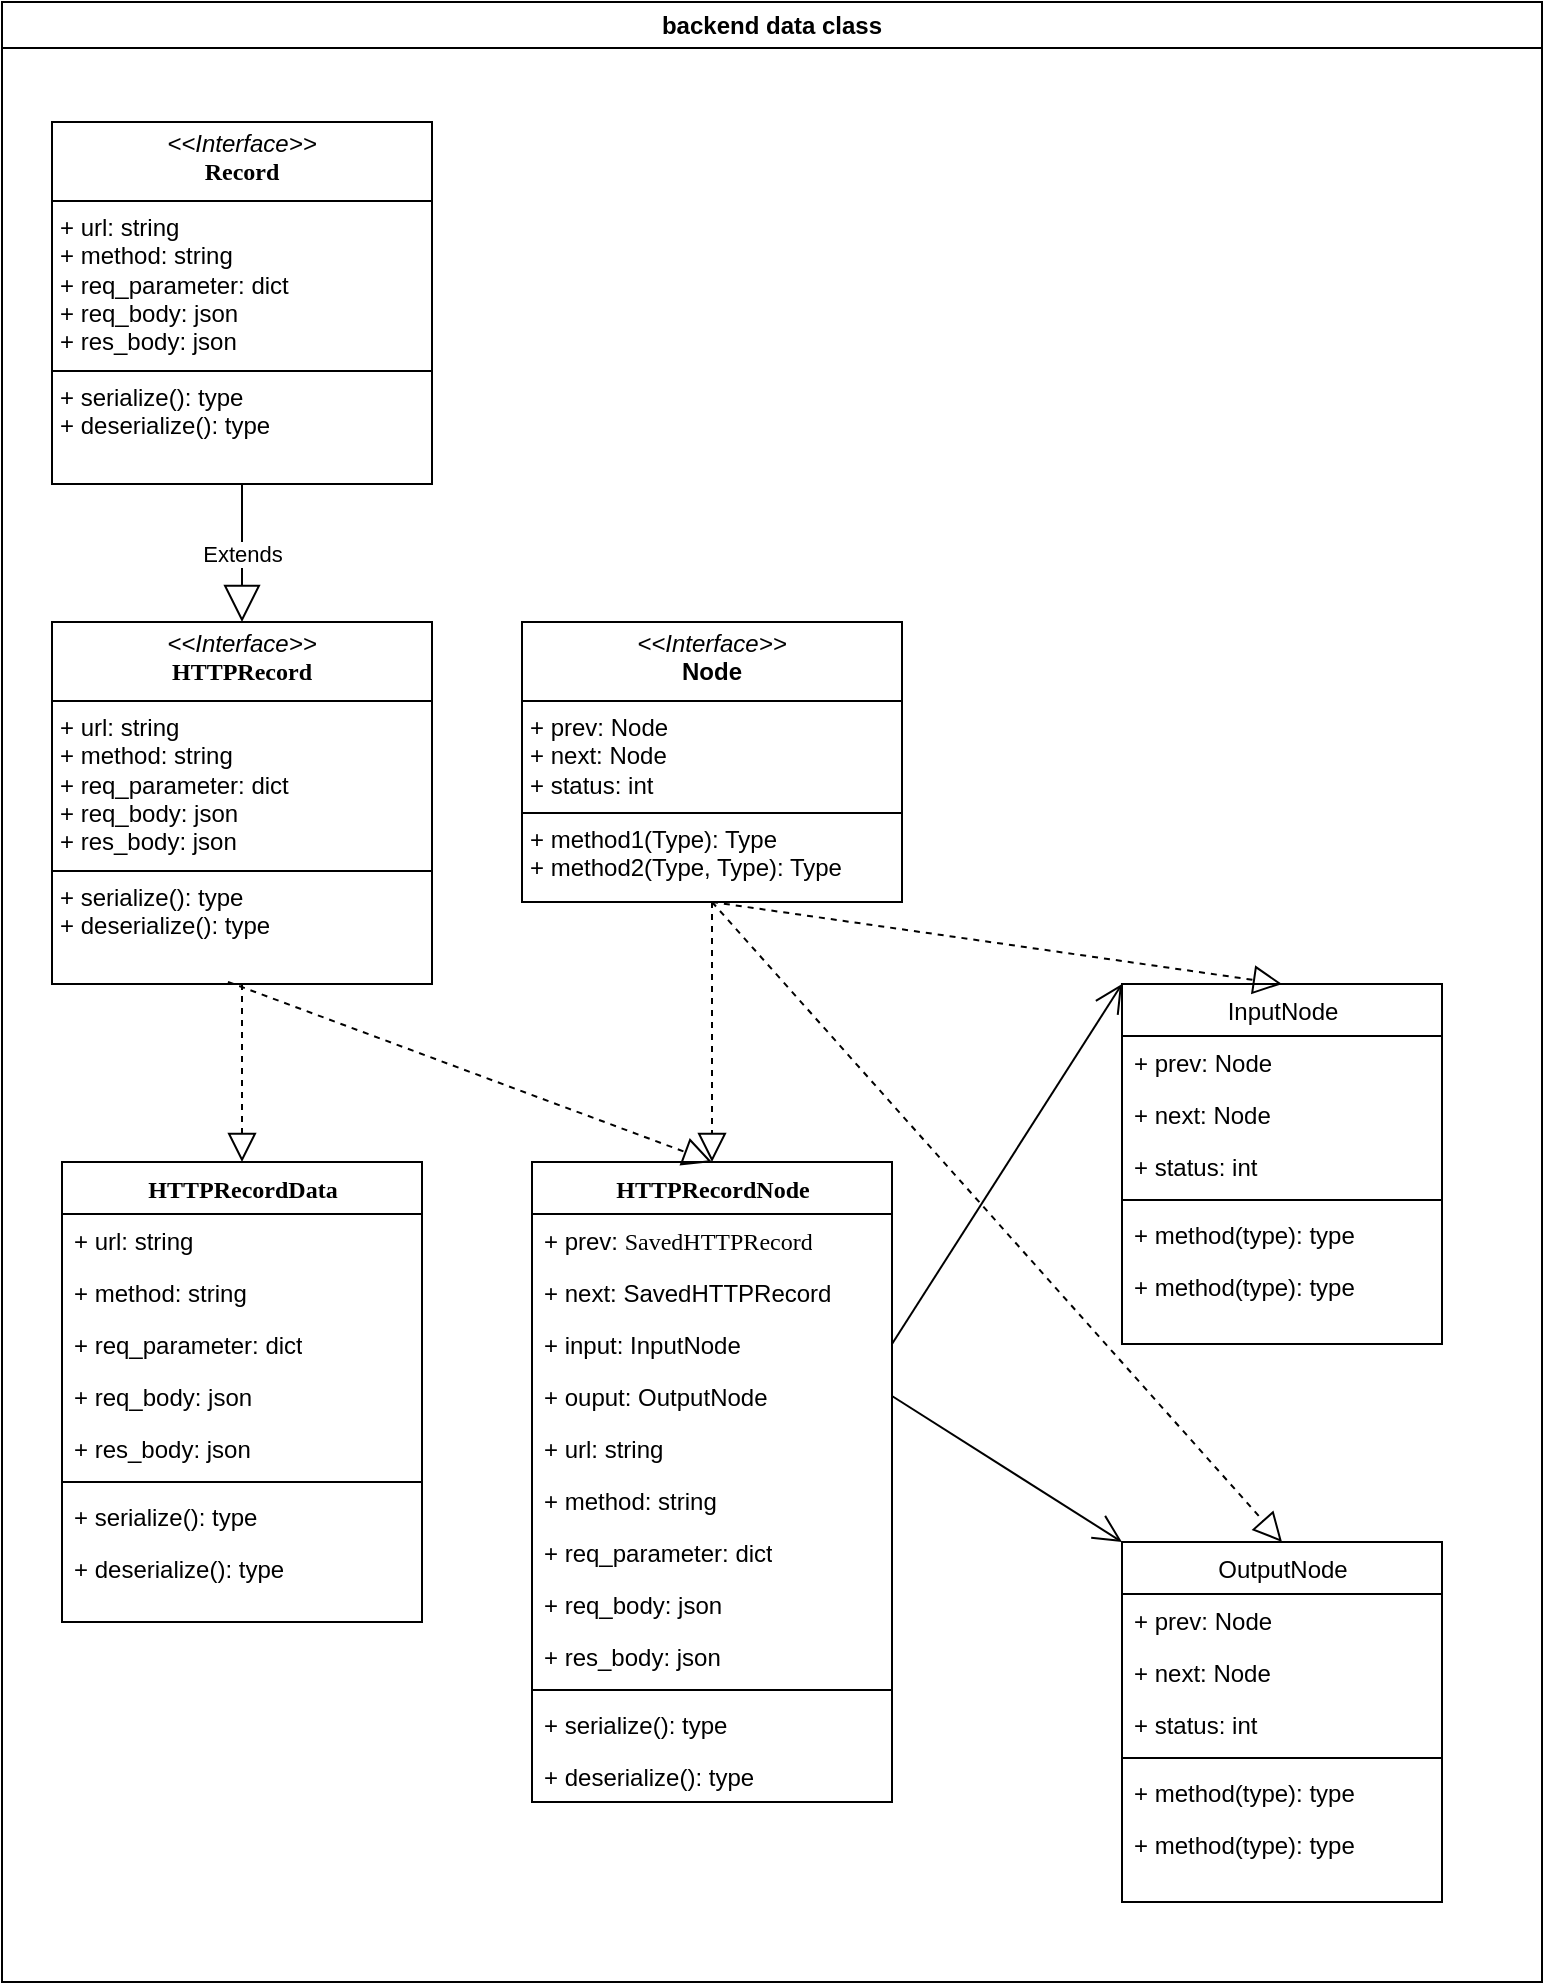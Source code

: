 <mxfile version="24.7.14">
  <diagram name="Page-1" id="9f46799a-70d6-7492-0946-bef42562c5a5">
    <mxGraphModel dx="1386" dy="799" grid="1" gridSize="10" guides="1" tooltips="1" connect="1" arrows="1" fold="1" page="1" pageScale="1" pageWidth="1100" pageHeight="850" background="none" math="0" shadow="0">
      <root>
        <mxCell id="0" />
        <mxCell id="1" parent="0" />
        <mxCell id="78961159f06e98e8-122" style="edgeStyle=elbowEdgeStyle;html=1;labelBackgroundColor=none;startFill=0;startSize=8;endArrow=open;endFill=0;endSize=16;fontFamily=Verdana;fontSize=12;elbow=vertical;dashed=1;" parent="1" edge="1">
          <mxGeometry relative="1" as="geometry">
            <mxPoint x="895" y="185.233" as="targetPoint" />
          </mxGeometry>
        </mxCell>
        <mxCell id="_w2BumWCoWQ2O7SPJMjp-106" value="backend data class" style="swimlane;whiteSpace=wrap;html=1;" parent="1" vertex="1">
          <mxGeometry x="50" y="50" width="770" height="990" as="geometry">
            <mxRectangle x="50" y="50" width="140" height="30" as="alternateBounds" />
          </mxGeometry>
        </mxCell>
        <mxCell id="_w2BumWCoWQ2O7SPJMjp-33" value="&lt;p style=&quot;margin:0px;margin-top:4px;text-align:center;&quot;&gt;&lt;i&gt;&amp;lt;&amp;lt;Interface&amp;gt;&amp;gt;&lt;/i&gt;&lt;br&gt;&lt;span style=&quot;font-family: Verdana; font-weight: 700; text-wrap: nowrap;&quot;&gt;Record&lt;/span&gt;&lt;br&gt;&lt;/p&gt;&lt;hr size=&quot;1&quot; style=&quot;border-style:solid;&quot;&gt;&lt;p style=&quot;margin:0px;margin-left:4px;&quot;&gt;+ url: string&lt;br&gt;+ method: string&lt;br&gt;&lt;/p&gt;&lt;p style=&quot;margin:0px;margin-left:4px;&quot;&gt;+ req_parameter: dict&lt;br&gt;&lt;/p&gt;&lt;p style=&quot;margin:0px;margin-left:4px;&quot;&gt;+ req_body: json&lt;br&gt;&lt;/p&gt;&lt;p style=&quot;margin:0px;margin-left:4px;&quot;&gt;+ res_body: json&lt;br&gt;&lt;/p&gt;&lt;hr size=&quot;1&quot; style=&quot;border-style:solid;&quot;&gt;&lt;p style=&quot;margin:0px;margin-left:4px;&quot;&gt;+ serialize(): type&lt;br&gt;&lt;/p&gt;&lt;p style=&quot;margin:0px;margin-left:4px;&quot;&gt;+ deserialize(): type&lt;br&gt;&lt;/p&gt;" style="verticalAlign=top;align=left;overflow=fill;html=1;whiteSpace=wrap;" parent="_w2BumWCoWQ2O7SPJMjp-106" vertex="1">
          <mxGeometry x="25" y="60" width="190" height="181" as="geometry" />
        </mxCell>
        <mxCell id="_w2BumWCoWQ2O7SPJMjp-61" value="&lt;p style=&quot;margin:0px;margin-top:4px;text-align:center;&quot;&gt;&lt;i&gt;&amp;lt;&amp;lt;Interface&amp;gt;&amp;gt;&lt;/i&gt;&lt;br&gt;&lt;span style=&quot;font-family: Verdana; font-weight: 700; text-wrap: nowrap;&quot;&gt;HTTPRecord&lt;/span&gt;&lt;br&gt;&lt;/p&gt;&lt;hr size=&quot;1&quot; style=&quot;border-style:solid;&quot;&gt;&lt;p style=&quot;margin:0px;margin-left:4px;&quot;&gt;+ url: string&lt;br&gt;+ method: string&lt;br&gt;&lt;/p&gt;&lt;p style=&quot;margin:0px;margin-left:4px;&quot;&gt;+ req_parameter: dict&lt;br&gt;&lt;/p&gt;&lt;p style=&quot;margin:0px;margin-left:4px;&quot;&gt;+ req_body: json&lt;br&gt;&lt;/p&gt;&lt;p style=&quot;margin:0px;margin-left:4px;&quot;&gt;+ res_body: json&lt;br&gt;&lt;/p&gt;&lt;hr size=&quot;1&quot; style=&quot;border-style:solid;&quot;&gt;&lt;p style=&quot;margin:0px;margin-left:4px;&quot;&gt;+ serialize(): type&lt;br&gt;&lt;/p&gt;&lt;p style=&quot;margin:0px;margin-left:4px;&quot;&gt;+ deserialize(): type&lt;br&gt;&lt;/p&gt;" style="verticalAlign=top;align=left;overflow=fill;html=1;whiteSpace=wrap;" parent="_w2BumWCoWQ2O7SPJMjp-106" vertex="1">
          <mxGeometry x="25" y="310" width="190" height="181" as="geometry" />
        </mxCell>
        <mxCell id="_w2BumWCoWQ2O7SPJMjp-62" value="Extends" style="endArrow=block;endSize=16;endFill=0;html=1;rounded=0;exitX=0.5;exitY=1;exitDx=0;exitDy=0;" parent="_w2BumWCoWQ2O7SPJMjp-106" source="_w2BumWCoWQ2O7SPJMjp-33" target="_w2BumWCoWQ2O7SPJMjp-61" edge="1">
          <mxGeometry width="160" relative="1" as="geometry">
            <mxPoint x="110" y="270" as="sourcePoint" />
            <mxPoint x="270" y="270" as="targetPoint" />
          </mxGeometry>
        </mxCell>
        <mxCell id="_w2BumWCoWQ2O7SPJMjp-58" value="&lt;p style=&quot;margin:0px;margin-top:4px;text-align:center;&quot;&gt;&lt;i&gt;&amp;lt;&amp;lt;Interface&amp;gt;&amp;gt;&lt;/i&gt;&lt;br&gt;&lt;b&gt;Node&lt;/b&gt;&lt;/p&gt;&lt;hr size=&quot;1&quot; style=&quot;border-style:solid;&quot;&gt;&lt;p style=&quot;margin:0px;margin-left:4px;&quot;&gt;+ prev: Node&lt;br&gt;+ next:&amp;nbsp;&lt;span style=&quot;background-color: initial;&quot;&gt;Node&lt;/span&gt;&lt;/p&gt;&lt;p style=&quot;margin:0px;margin-left:4px;&quot;&gt;&lt;span style=&quot;background-color: initial;&quot;&gt;+ status: int&lt;/span&gt;&lt;/p&gt;&lt;hr size=&quot;1&quot; style=&quot;border-style:solid;&quot;&gt;&lt;p style=&quot;margin:0px;margin-left:4px;&quot;&gt;+ method1(Type): Type&lt;br&gt;+ method2(Type, Type): Type&lt;/p&gt;" style="verticalAlign=top;align=left;overflow=fill;html=1;whiteSpace=wrap;" parent="_w2BumWCoWQ2O7SPJMjp-106" vertex="1">
          <mxGeometry x="260" y="310" width="190" height="140" as="geometry" />
        </mxCell>
        <mxCell id="_w2BumWCoWQ2O7SPJMjp-81" value="HTTPRecordData" style="swimlane;html=1;fontStyle=1;align=center;verticalAlign=top;childLayout=stackLayout;horizontal=1;startSize=26;horizontalStack=0;resizeParent=1;resizeLast=0;collapsible=1;marginBottom=0;swimlaneFillColor=#ffffff;rounded=0;shadow=0;comic=0;labelBackgroundColor=none;strokeWidth=1;fillColor=none;fontFamily=Verdana;fontSize=12" parent="_w2BumWCoWQ2O7SPJMjp-106" vertex="1">
          <mxGeometry x="30" y="580" width="180" height="230" as="geometry">
            <mxRectangle x="75" y="630" width="150" height="30" as="alternateBounds" />
          </mxGeometry>
        </mxCell>
        <mxCell id="_w2BumWCoWQ2O7SPJMjp-86" value="+ url: string" style="text;html=1;strokeColor=none;fillColor=none;align=left;verticalAlign=top;spacingLeft=4;spacingRight=4;whiteSpace=wrap;overflow=hidden;rotatable=0;points=[[0,0.5],[1,0.5]];portConstraint=eastwest;" parent="_w2BumWCoWQ2O7SPJMjp-81" vertex="1">
          <mxGeometry y="26" width="180" height="26" as="geometry" />
        </mxCell>
        <mxCell id="_w2BumWCoWQ2O7SPJMjp-87" value="+ method: string" style="text;html=1;strokeColor=none;fillColor=none;align=left;verticalAlign=top;spacingLeft=4;spacingRight=4;whiteSpace=wrap;overflow=hidden;rotatable=0;points=[[0,0.5],[1,0.5]];portConstraint=eastwest;" parent="_w2BumWCoWQ2O7SPJMjp-81" vertex="1">
          <mxGeometry y="52" width="180" height="26" as="geometry" />
        </mxCell>
        <mxCell id="_w2BumWCoWQ2O7SPJMjp-88" value="+ req_parameter: dict" style="text;html=1;strokeColor=none;fillColor=none;align=left;verticalAlign=top;spacingLeft=4;spacingRight=4;whiteSpace=wrap;overflow=hidden;rotatable=0;points=[[0,0.5],[1,0.5]];portConstraint=eastwest;" parent="_w2BumWCoWQ2O7SPJMjp-81" vertex="1">
          <mxGeometry y="78" width="180" height="26" as="geometry" />
        </mxCell>
        <mxCell id="_w2BumWCoWQ2O7SPJMjp-89" value="+ req_body: json" style="text;html=1;strokeColor=none;fillColor=none;align=left;verticalAlign=top;spacingLeft=4;spacingRight=4;whiteSpace=wrap;overflow=hidden;rotatable=0;points=[[0,0.5],[1,0.5]];portConstraint=eastwest;" parent="_w2BumWCoWQ2O7SPJMjp-81" vertex="1">
          <mxGeometry y="104" width="180" height="26" as="geometry" />
        </mxCell>
        <mxCell id="_w2BumWCoWQ2O7SPJMjp-90" value="+ res_body: json" style="text;html=1;strokeColor=none;fillColor=none;align=left;verticalAlign=top;spacingLeft=4;spacingRight=4;whiteSpace=wrap;overflow=hidden;rotatable=0;points=[[0,0.5],[1,0.5]];portConstraint=eastwest;" parent="_w2BumWCoWQ2O7SPJMjp-81" vertex="1">
          <mxGeometry y="130" width="180" height="26" as="geometry" />
        </mxCell>
        <mxCell id="_w2BumWCoWQ2O7SPJMjp-91" value="" style="line;html=1;strokeWidth=1;fillColor=none;align=left;verticalAlign=middle;spacingTop=-1;spacingLeft=3;spacingRight=3;rotatable=0;labelPosition=right;points=[];portConstraint=eastwest;" parent="_w2BumWCoWQ2O7SPJMjp-81" vertex="1">
          <mxGeometry y="156" width="180" height="8" as="geometry" />
        </mxCell>
        <mxCell id="_w2BumWCoWQ2O7SPJMjp-92" value="+ serialize(): type" style="text;html=1;strokeColor=none;fillColor=none;align=left;verticalAlign=top;spacingLeft=4;spacingRight=4;whiteSpace=wrap;overflow=hidden;rotatable=0;points=[[0,0.5],[1,0.5]];portConstraint=eastwest;" parent="_w2BumWCoWQ2O7SPJMjp-81" vertex="1">
          <mxGeometry y="164" width="180" height="26" as="geometry" />
        </mxCell>
        <mxCell id="_w2BumWCoWQ2O7SPJMjp-93" value="+ deserialize(): type" style="text;html=1;strokeColor=none;fillColor=none;align=left;verticalAlign=top;spacingLeft=4;spacingRight=4;whiteSpace=wrap;overflow=hidden;rotatable=0;points=[[0,0.5],[1,0.5]];portConstraint=eastwest;" parent="_w2BumWCoWQ2O7SPJMjp-81" vertex="1">
          <mxGeometry y="190" width="180" height="26" as="geometry" />
        </mxCell>
        <mxCell id="_w2BumWCoWQ2O7SPJMjp-94" value="" style="endArrow=block;dashed=1;endFill=0;endSize=12;html=1;rounded=0;exitX=0.5;exitY=1;exitDx=0;exitDy=0;entryX=0.5;entryY=0;entryDx=0;entryDy=0;" parent="_w2BumWCoWQ2O7SPJMjp-106" source="_w2BumWCoWQ2O7SPJMjp-61" target="_w2BumWCoWQ2O7SPJMjp-81" edge="1">
          <mxGeometry width="160" relative="1" as="geometry">
            <mxPoint x="110" y="520" as="sourcePoint" />
            <mxPoint x="270" y="520" as="targetPoint" />
          </mxGeometry>
        </mxCell>
        <mxCell id="_w2BumWCoWQ2O7SPJMjp-11" value="HTTPRecordNode" style="swimlane;html=1;fontStyle=1;align=center;verticalAlign=top;childLayout=stackLayout;horizontal=1;startSize=26;horizontalStack=0;resizeParent=1;resizeLast=0;collapsible=1;marginBottom=0;swimlaneFillColor=#ffffff;rounded=0;shadow=0;comic=0;labelBackgroundColor=none;strokeWidth=1;fillColor=none;fontFamily=Verdana;fontSize=12" parent="_w2BumWCoWQ2O7SPJMjp-106" vertex="1">
          <mxGeometry x="265" y="580" width="180" height="320" as="geometry">
            <mxRectangle x="310" y="630" width="150" height="30" as="alternateBounds" />
          </mxGeometry>
        </mxCell>
        <mxCell id="_w2BumWCoWQ2O7SPJMjp-55" value="&lt;div style=&quot;text-align: left;&quot;&gt;&lt;span style=&quot;background-color: initial;&quot;&gt;+ prev:&amp;nbsp;&lt;/span&gt;&lt;span style=&quot;background-color: initial; text-align: left; text-wrap: nowrap;&quot;&gt;&lt;font face=&quot;Verdana&quot;&gt;SavedHTTPRecord&lt;/font&gt;&lt;/span&gt;&lt;/div&gt;" style="text;html=1;strokeColor=none;fillColor=none;align=left;verticalAlign=top;spacingLeft=4;spacingRight=4;whiteSpace=wrap;overflow=hidden;rotatable=0;points=[[0,0.5],[1,0.5]];portConstraint=eastwest;" parent="_w2BumWCoWQ2O7SPJMjp-11" vertex="1">
          <mxGeometry y="26" width="180" height="26" as="geometry" />
        </mxCell>
        <mxCell id="_w2BumWCoWQ2O7SPJMjp-36" value="+ next: SavedHTTPRecord" style="text;html=1;strokeColor=none;fillColor=none;align=left;verticalAlign=top;spacingLeft=4;spacingRight=4;whiteSpace=wrap;overflow=hidden;rotatable=0;points=[[0,0.5],[1,0.5]];portConstraint=eastwest;" parent="_w2BumWCoWQ2O7SPJMjp-11" vertex="1">
          <mxGeometry y="52" width="180" height="26" as="geometry" />
        </mxCell>
        <mxCell id="_w2BumWCoWQ2O7SPJMjp-35" value="+ input: InputNode" style="text;html=1;strokeColor=none;fillColor=none;align=left;verticalAlign=top;spacingLeft=4;spacingRight=4;whiteSpace=wrap;overflow=hidden;rotatable=0;points=[[0,0.5],[1,0.5]];portConstraint=eastwest;" parent="_w2BumWCoWQ2O7SPJMjp-11" vertex="1">
          <mxGeometry y="78" width="180" height="26" as="geometry" />
        </mxCell>
        <mxCell id="_w2BumWCoWQ2O7SPJMjp-54" value="+ ouput: OutputNode" style="text;html=1;strokeColor=none;fillColor=none;align=left;verticalAlign=top;spacingLeft=4;spacingRight=4;whiteSpace=wrap;overflow=hidden;rotatable=0;points=[[0,0.5],[1,0.5]];portConstraint=eastwest;" parent="_w2BumWCoWQ2O7SPJMjp-11" vertex="1">
          <mxGeometry y="104" width="180" height="26" as="geometry" />
        </mxCell>
        <mxCell id="_w2BumWCoWQ2O7SPJMjp-12" value="+ url: string" style="text;html=1;strokeColor=none;fillColor=none;align=left;verticalAlign=top;spacingLeft=4;spacingRight=4;whiteSpace=wrap;overflow=hidden;rotatable=0;points=[[0,0.5],[1,0.5]];portConstraint=eastwest;" parent="_w2BumWCoWQ2O7SPJMjp-11" vertex="1">
          <mxGeometry y="130" width="180" height="26" as="geometry" />
        </mxCell>
        <mxCell id="_w2BumWCoWQ2O7SPJMjp-13" value="+ method: string" style="text;html=1;strokeColor=none;fillColor=none;align=left;verticalAlign=top;spacingLeft=4;spacingRight=4;whiteSpace=wrap;overflow=hidden;rotatable=0;points=[[0,0.5],[1,0.5]];portConstraint=eastwest;" parent="_w2BumWCoWQ2O7SPJMjp-11" vertex="1">
          <mxGeometry y="156" width="180" height="26" as="geometry" />
        </mxCell>
        <mxCell id="_w2BumWCoWQ2O7SPJMjp-14" value="+ req_parameter: dict" style="text;html=1;strokeColor=none;fillColor=none;align=left;verticalAlign=top;spacingLeft=4;spacingRight=4;whiteSpace=wrap;overflow=hidden;rotatable=0;points=[[0,0.5],[1,0.5]];portConstraint=eastwest;" parent="_w2BumWCoWQ2O7SPJMjp-11" vertex="1">
          <mxGeometry y="182" width="180" height="26" as="geometry" />
        </mxCell>
        <mxCell id="_w2BumWCoWQ2O7SPJMjp-15" value="+ req_body: json" style="text;html=1;strokeColor=none;fillColor=none;align=left;verticalAlign=top;spacingLeft=4;spacingRight=4;whiteSpace=wrap;overflow=hidden;rotatable=0;points=[[0,0.5],[1,0.5]];portConstraint=eastwest;" parent="_w2BumWCoWQ2O7SPJMjp-11" vertex="1">
          <mxGeometry y="208" width="180" height="26" as="geometry" />
        </mxCell>
        <mxCell id="_w2BumWCoWQ2O7SPJMjp-16" value="+ res_body: json" style="text;html=1;strokeColor=none;fillColor=none;align=left;verticalAlign=top;spacingLeft=4;spacingRight=4;whiteSpace=wrap;overflow=hidden;rotatable=0;points=[[0,0.5],[1,0.5]];portConstraint=eastwest;" parent="_w2BumWCoWQ2O7SPJMjp-11" vertex="1">
          <mxGeometry y="234" width="180" height="26" as="geometry" />
        </mxCell>
        <mxCell id="_w2BumWCoWQ2O7SPJMjp-17" value="" style="line;html=1;strokeWidth=1;fillColor=none;align=left;verticalAlign=middle;spacingTop=-1;spacingLeft=3;spacingRight=3;rotatable=0;labelPosition=right;points=[];portConstraint=eastwest;" parent="_w2BumWCoWQ2O7SPJMjp-11" vertex="1">
          <mxGeometry y="260" width="180" height="8" as="geometry" />
        </mxCell>
        <mxCell id="_w2BumWCoWQ2O7SPJMjp-18" value="+ serialize(): type" style="text;html=1;strokeColor=none;fillColor=none;align=left;verticalAlign=top;spacingLeft=4;spacingRight=4;whiteSpace=wrap;overflow=hidden;rotatable=0;points=[[0,0.5],[1,0.5]];portConstraint=eastwest;" parent="_w2BumWCoWQ2O7SPJMjp-11" vertex="1">
          <mxGeometry y="268" width="180" height="26" as="geometry" />
        </mxCell>
        <mxCell id="_w2BumWCoWQ2O7SPJMjp-19" value="+ deserialize(): type" style="text;html=1;strokeColor=none;fillColor=none;align=left;verticalAlign=top;spacingLeft=4;spacingRight=4;whiteSpace=wrap;overflow=hidden;rotatable=0;points=[[0,0.5],[1,0.5]];portConstraint=eastwest;" parent="_w2BumWCoWQ2O7SPJMjp-11" vertex="1">
          <mxGeometry y="294" width="180" height="26" as="geometry" />
        </mxCell>
        <mxCell id="_w2BumWCoWQ2O7SPJMjp-60" value="" style="endArrow=block;dashed=1;endFill=0;endSize=12;html=1;rounded=0;exitX=0.5;exitY=1;exitDx=0;exitDy=0;entryX=0.5;entryY=0;entryDx=0;entryDy=0;" parent="_w2BumWCoWQ2O7SPJMjp-106" source="_w2BumWCoWQ2O7SPJMjp-58" target="_w2BumWCoWQ2O7SPJMjp-11" edge="1">
          <mxGeometry width="160" relative="1" as="geometry">
            <mxPoint x="320" y="260" as="sourcePoint" />
            <mxPoint x="480" y="260" as="targetPoint" />
          </mxGeometry>
        </mxCell>
        <mxCell id="_w2BumWCoWQ2O7SPJMjp-63" value="" style="endArrow=block;dashed=1;endFill=0;endSize=12;html=1;rounded=0;exitX=0.463;exitY=0.994;exitDx=0;exitDy=0;exitPerimeter=0;entryX=0.5;entryY=0;entryDx=0;entryDy=0;" parent="_w2BumWCoWQ2O7SPJMjp-106" source="_w2BumWCoWQ2O7SPJMjp-61" target="_w2BumWCoWQ2O7SPJMjp-11" edge="1">
          <mxGeometry width="160" relative="1" as="geometry">
            <mxPoint x="100" y="550" as="sourcePoint" />
            <mxPoint x="260" y="550" as="targetPoint" />
          </mxGeometry>
        </mxCell>
        <mxCell id="78961159f06e98e8-82" value="&lt;span style=&quot;font-family: Helvetica; font-weight: 400; text-align: left; text-wrap: wrap;&quot;&gt;InputNode&lt;/span&gt;" style="swimlane;html=1;fontStyle=1;align=center;verticalAlign=top;childLayout=stackLayout;horizontal=1;startSize=26;horizontalStack=0;resizeParent=1;resizeLast=0;collapsible=1;marginBottom=0;swimlaneFillColor=#ffffff;rounded=0;shadow=0;comic=0;labelBackgroundColor=none;strokeWidth=1;fillColor=none;fontFamily=Verdana;fontSize=12" parent="_w2BumWCoWQ2O7SPJMjp-106" vertex="1">
          <mxGeometry x="560" y="491" width="160" height="180" as="geometry">
            <mxRectangle x="610" y="541" width="100" height="30" as="alternateBounds" />
          </mxGeometry>
        </mxCell>
        <mxCell id="78961159f06e98e8-83" value="+ prev: Node" style="text;html=1;strokeColor=none;fillColor=none;align=left;verticalAlign=top;spacingLeft=4;spacingRight=4;whiteSpace=wrap;overflow=hidden;rotatable=0;points=[[0,0.5],[1,0.5]];portConstraint=eastwest;" parent="78961159f06e98e8-82" vertex="1">
          <mxGeometry y="26" width="160" height="26" as="geometry" />
        </mxCell>
        <mxCell id="78961159f06e98e8-84" value="+ next: Node" style="text;html=1;strokeColor=none;fillColor=none;align=left;verticalAlign=top;spacingLeft=4;spacingRight=4;whiteSpace=wrap;overflow=hidden;rotatable=0;points=[[0,0.5],[1,0.5]];portConstraint=eastwest;" parent="78961159f06e98e8-82" vertex="1">
          <mxGeometry y="52" width="160" height="26" as="geometry" />
        </mxCell>
        <mxCell id="78961159f06e98e8-89" value="+ status: int" style="text;html=1;strokeColor=none;fillColor=none;align=left;verticalAlign=top;spacingLeft=4;spacingRight=4;whiteSpace=wrap;overflow=hidden;rotatable=0;points=[[0,0.5],[1,0.5]];portConstraint=eastwest;" parent="78961159f06e98e8-82" vertex="1">
          <mxGeometry y="78" width="160" height="26" as="geometry" />
        </mxCell>
        <mxCell id="78961159f06e98e8-90" value="" style="line;html=1;strokeWidth=1;fillColor=none;align=left;verticalAlign=middle;spacingTop=-1;spacingLeft=3;spacingRight=3;rotatable=0;labelPosition=right;points=[];portConstraint=eastwest;" parent="78961159f06e98e8-82" vertex="1">
          <mxGeometry y="104" width="160" height="8" as="geometry" />
        </mxCell>
        <mxCell id="78961159f06e98e8-91" value="+ method(type): type" style="text;html=1;strokeColor=none;fillColor=none;align=left;verticalAlign=top;spacingLeft=4;spacingRight=4;whiteSpace=wrap;overflow=hidden;rotatable=0;points=[[0,0.5],[1,0.5]];portConstraint=eastwest;" parent="78961159f06e98e8-82" vertex="1">
          <mxGeometry y="112" width="160" height="26" as="geometry" />
        </mxCell>
        <mxCell id="78961159f06e98e8-94" value="+ method(type): type" style="text;html=1;strokeColor=none;fillColor=none;align=left;verticalAlign=top;spacingLeft=4;spacingRight=4;whiteSpace=wrap;overflow=hidden;rotatable=0;points=[[0,0.5],[1,0.5]];portConstraint=eastwest;" parent="78961159f06e98e8-82" vertex="1">
          <mxGeometry y="138" width="160" height="26" as="geometry" />
        </mxCell>
        <mxCell id="_w2BumWCoWQ2O7SPJMjp-51" value="" style="endArrow=open;endFill=1;endSize=12;html=1;rounded=0;exitX=1;exitY=0.5;exitDx=0;exitDy=0;entryX=0;entryY=0;entryDx=0;entryDy=0;" parent="_w2BumWCoWQ2O7SPJMjp-106" source="_w2BumWCoWQ2O7SPJMjp-35" target="78961159f06e98e8-82" edge="1">
          <mxGeometry width="160" relative="1" as="geometry">
            <mxPoint x="280" y="600" as="sourcePoint" />
            <mxPoint x="440" y="600" as="targetPoint" />
          </mxGeometry>
        </mxCell>
        <mxCell id="_w2BumWCoWQ2O7SPJMjp-64" value="" style="endArrow=block;dashed=1;endFill=0;endSize=12;html=1;rounded=0;entryX=0.5;entryY=0;entryDx=0;entryDy=0;exitX=0.5;exitY=1;exitDx=0;exitDy=0;" parent="_w2BumWCoWQ2O7SPJMjp-106" source="_w2BumWCoWQ2O7SPJMjp-58" target="78961159f06e98e8-82" edge="1">
          <mxGeometry width="160" relative="1" as="geometry">
            <mxPoint x="330" y="450" as="sourcePoint" />
            <mxPoint x="510" y="480" as="targetPoint" />
          </mxGeometry>
        </mxCell>
        <mxCell id="_w2BumWCoWQ2O7SPJMjp-39" value="&lt;span style=&quot;font-family: Helvetica; font-weight: 400; text-align: left; text-wrap: wrap;&quot;&gt;OutputNode&lt;/span&gt;" style="swimlane;html=1;fontStyle=1;align=center;verticalAlign=top;childLayout=stackLayout;horizontal=1;startSize=26;horizontalStack=0;resizeParent=1;resizeLast=0;collapsible=1;marginBottom=0;swimlaneFillColor=#ffffff;rounded=0;shadow=0;comic=0;labelBackgroundColor=none;strokeWidth=1;fillColor=none;fontFamily=Verdana;fontSize=12" parent="_w2BumWCoWQ2O7SPJMjp-106" vertex="1">
          <mxGeometry x="560" y="770" width="160" height="180" as="geometry">
            <mxRectangle x="610" y="820" width="110" height="30" as="alternateBounds" />
          </mxGeometry>
        </mxCell>
        <mxCell id="_w2BumWCoWQ2O7SPJMjp-40" value="+ prev: Node" style="text;html=1;strokeColor=none;fillColor=none;align=left;verticalAlign=top;spacingLeft=4;spacingRight=4;whiteSpace=wrap;overflow=hidden;rotatable=0;points=[[0,0.5],[1,0.5]];portConstraint=eastwest;" parent="_w2BumWCoWQ2O7SPJMjp-39" vertex="1">
          <mxGeometry y="26" width="160" height="26" as="geometry" />
        </mxCell>
        <mxCell id="_w2BumWCoWQ2O7SPJMjp-41" value="+ next: Node" style="text;html=1;strokeColor=none;fillColor=none;align=left;verticalAlign=top;spacingLeft=4;spacingRight=4;whiteSpace=wrap;overflow=hidden;rotatable=0;points=[[0,0.5],[1,0.5]];portConstraint=eastwest;" parent="_w2BumWCoWQ2O7SPJMjp-39" vertex="1">
          <mxGeometry y="52" width="160" height="26" as="geometry" />
        </mxCell>
        <mxCell id="_w2BumWCoWQ2O7SPJMjp-42" value="+ status: int" style="text;html=1;strokeColor=none;fillColor=none;align=left;verticalAlign=top;spacingLeft=4;spacingRight=4;whiteSpace=wrap;overflow=hidden;rotatable=0;points=[[0,0.5],[1,0.5]];portConstraint=eastwest;" parent="_w2BumWCoWQ2O7SPJMjp-39" vertex="1">
          <mxGeometry y="78" width="160" height="26" as="geometry" />
        </mxCell>
        <mxCell id="_w2BumWCoWQ2O7SPJMjp-43" value="" style="line;html=1;strokeWidth=1;fillColor=none;align=left;verticalAlign=middle;spacingTop=-1;spacingLeft=3;spacingRight=3;rotatable=0;labelPosition=right;points=[];portConstraint=eastwest;" parent="_w2BumWCoWQ2O7SPJMjp-39" vertex="1">
          <mxGeometry y="104" width="160" height="8" as="geometry" />
        </mxCell>
        <mxCell id="_w2BumWCoWQ2O7SPJMjp-44" value="+ method(type): type" style="text;html=1;strokeColor=none;fillColor=none;align=left;verticalAlign=top;spacingLeft=4;spacingRight=4;whiteSpace=wrap;overflow=hidden;rotatable=0;points=[[0,0.5],[1,0.5]];portConstraint=eastwest;" parent="_w2BumWCoWQ2O7SPJMjp-39" vertex="1">
          <mxGeometry y="112" width="160" height="26" as="geometry" />
        </mxCell>
        <mxCell id="_w2BumWCoWQ2O7SPJMjp-45" value="+ method(type): type" style="text;html=1;strokeColor=none;fillColor=none;align=left;verticalAlign=top;spacingLeft=4;spacingRight=4;whiteSpace=wrap;overflow=hidden;rotatable=0;points=[[0,0.5],[1,0.5]];portConstraint=eastwest;" parent="_w2BumWCoWQ2O7SPJMjp-39" vertex="1">
          <mxGeometry y="138" width="160" height="26" as="geometry" />
        </mxCell>
        <mxCell id="_w2BumWCoWQ2O7SPJMjp-53" value="" style="endArrow=open;endFill=1;endSize=12;html=1;rounded=0;entryX=0;entryY=0;entryDx=0;entryDy=0;exitX=1;exitY=0.5;exitDx=0;exitDy=0;" parent="_w2BumWCoWQ2O7SPJMjp-106" source="_w2BumWCoWQ2O7SPJMjp-54" target="_w2BumWCoWQ2O7SPJMjp-39" edge="1">
          <mxGeometry width="160" relative="1" as="geometry">
            <mxPoint x="240" y="700" as="sourcePoint" />
            <mxPoint x="400" y="700" as="targetPoint" />
          </mxGeometry>
        </mxCell>
        <mxCell id="_w2BumWCoWQ2O7SPJMjp-65" value="" style="endArrow=block;dashed=1;endFill=0;endSize=12;html=1;rounded=0;entryX=0.5;entryY=0;entryDx=0;entryDy=0;exitX=0.5;exitY=1;exitDx=0;exitDy=0;" parent="_w2BumWCoWQ2O7SPJMjp-106" source="_w2BumWCoWQ2O7SPJMjp-58" target="_w2BumWCoWQ2O7SPJMjp-39" edge="1">
          <mxGeometry width="160" relative="1" as="geometry">
            <mxPoint x="360" y="470" as="sourcePoint" />
            <mxPoint x="690" y="500" as="targetPoint" />
          </mxGeometry>
        </mxCell>
      </root>
    </mxGraphModel>
  </diagram>
</mxfile>
